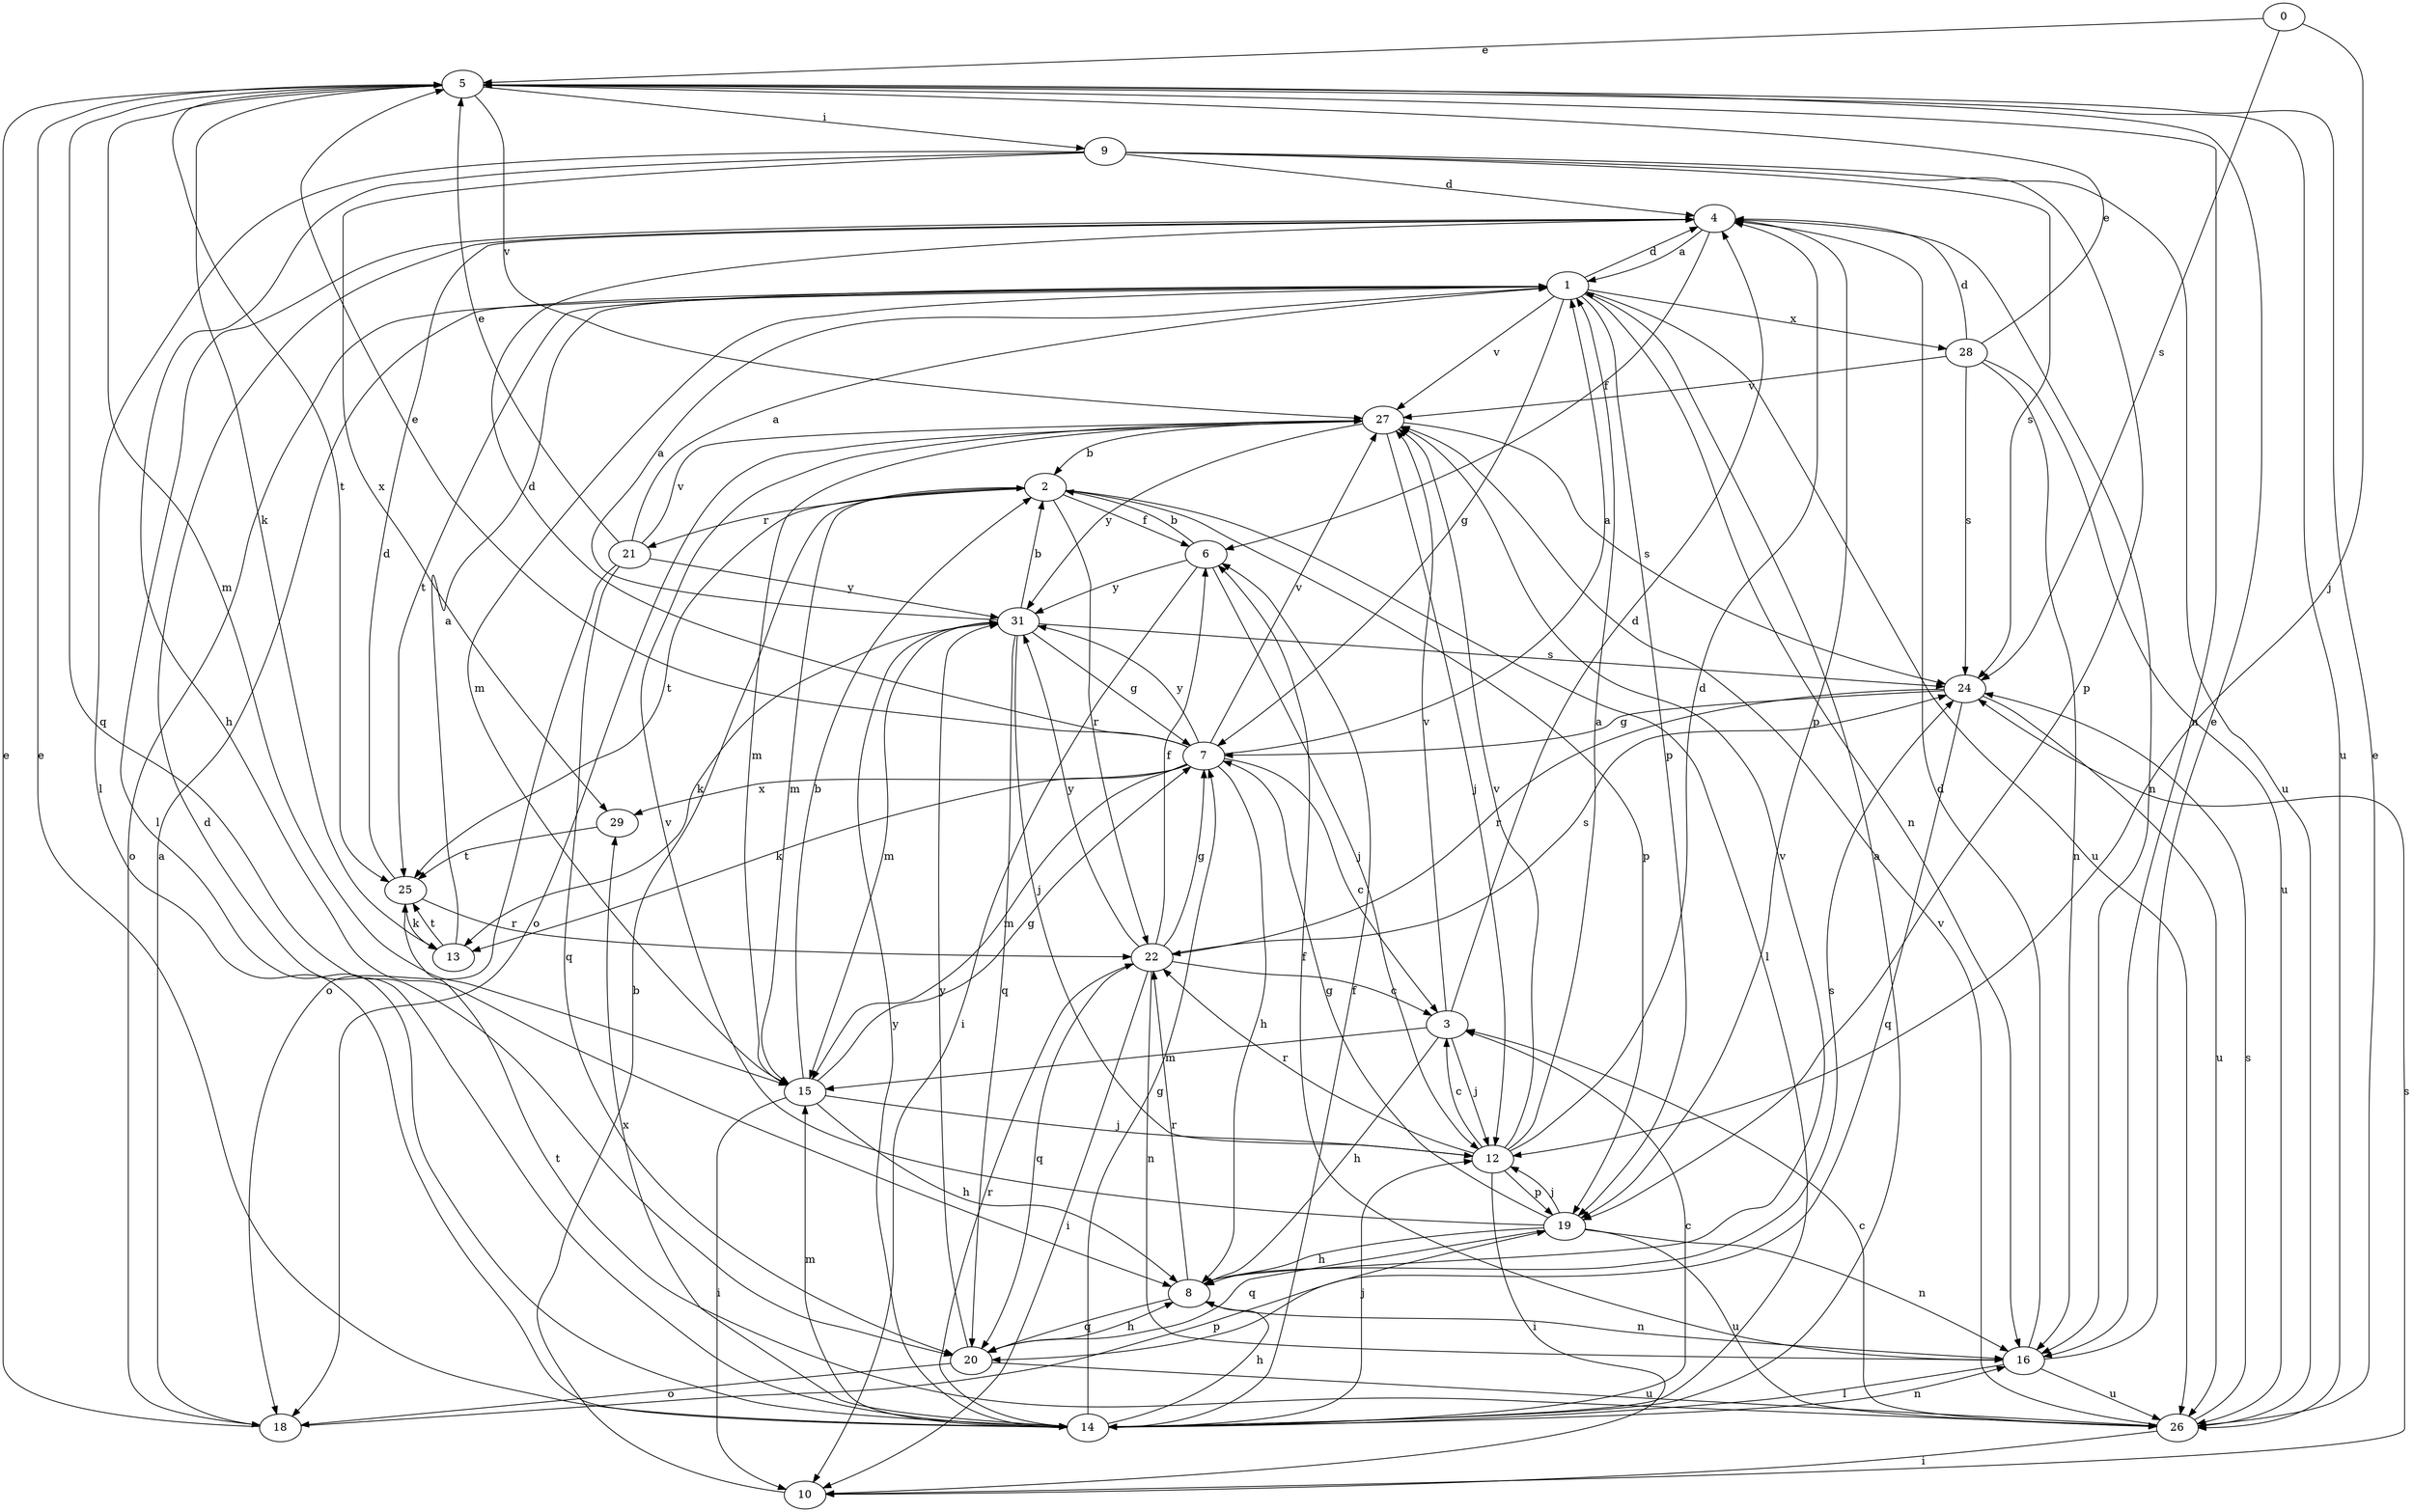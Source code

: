 strict digraph  {
0;
1;
2;
3;
4;
5;
6;
7;
8;
9;
10;
12;
13;
14;
15;
16;
18;
19;
20;
21;
22;
24;
25;
26;
27;
28;
29;
31;
0 -> 5  [label=e];
0 -> 12  [label=j];
0 -> 24  [label=s];
1 -> 4  [label=d];
1 -> 7  [label=g];
1 -> 15  [label=m];
1 -> 16  [label=n];
1 -> 18  [label=o];
1 -> 19  [label=p];
1 -> 25  [label=t];
1 -> 26  [label=u];
1 -> 27  [label=v];
1 -> 28  [label=x];
2 -> 6  [label=f];
2 -> 14  [label=l];
2 -> 15  [label=m];
2 -> 19  [label=p];
2 -> 21  [label=r];
2 -> 22  [label=r];
2 -> 25  [label=t];
3 -> 4  [label=d];
3 -> 8  [label=h];
3 -> 12  [label=j];
3 -> 15  [label=m];
3 -> 27  [label=v];
4 -> 1  [label=a];
4 -> 6  [label=f];
4 -> 14  [label=l];
4 -> 16  [label=n];
4 -> 19  [label=p];
5 -> 9  [label=i];
5 -> 13  [label=k];
5 -> 15  [label=m];
5 -> 16  [label=n];
5 -> 20  [label=q];
5 -> 25  [label=t];
5 -> 26  [label=u];
5 -> 27  [label=v];
6 -> 2  [label=b];
6 -> 10  [label=i];
6 -> 12  [label=j];
6 -> 31  [label=y];
7 -> 1  [label=a];
7 -> 3  [label=c];
7 -> 4  [label=d];
7 -> 5  [label=e];
7 -> 8  [label=h];
7 -> 13  [label=k];
7 -> 15  [label=m];
7 -> 27  [label=v];
7 -> 29  [label=x];
7 -> 31  [label=y];
8 -> 16  [label=n];
8 -> 20  [label=q];
8 -> 22  [label=r];
8 -> 24  [label=s];
8 -> 27  [label=v];
9 -> 4  [label=d];
9 -> 8  [label=h];
9 -> 14  [label=l];
9 -> 19  [label=p];
9 -> 24  [label=s];
9 -> 26  [label=u];
9 -> 29  [label=x];
10 -> 2  [label=b];
10 -> 24  [label=s];
12 -> 1  [label=a];
12 -> 3  [label=c];
12 -> 4  [label=d];
12 -> 10  [label=i];
12 -> 19  [label=p];
12 -> 22  [label=r];
12 -> 27  [label=v];
13 -> 1  [label=a];
13 -> 25  [label=t];
14 -> 1  [label=a];
14 -> 3  [label=c];
14 -> 4  [label=d];
14 -> 5  [label=e];
14 -> 6  [label=f];
14 -> 7  [label=g];
14 -> 8  [label=h];
14 -> 12  [label=j];
14 -> 15  [label=m];
14 -> 16  [label=n];
14 -> 22  [label=r];
14 -> 29  [label=x];
14 -> 31  [label=y];
15 -> 2  [label=b];
15 -> 7  [label=g];
15 -> 8  [label=h];
15 -> 10  [label=i];
15 -> 12  [label=j];
16 -> 4  [label=d];
16 -> 5  [label=e];
16 -> 6  [label=f];
16 -> 14  [label=l];
16 -> 26  [label=u];
18 -> 1  [label=a];
18 -> 5  [label=e];
18 -> 19  [label=p];
19 -> 7  [label=g];
19 -> 8  [label=h];
19 -> 12  [label=j];
19 -> 16  [label=n];
19 -> 20  [label=q];
19 -> 26  [label=u];
19 -> 27  [label=v];
20 -> 8  [label=h];
20 -> 18  [label=o];
20 -> 26  [label=u];
20 -> 31  [label=y];
21 -> 1  [label=a];
21 -> 5  [label=e];
21 -> 18  [label=o];
21 -> 20  [label=q];
21 -> 27  [label=v];
21 -> 31  [label=y];
22 -> 3  [label=c];
22 -> 6  [label=f];
22 -> 7  [label=g];
22 -> 10  [label=i];
22 -> 16  [label=n];
22 -> 20  [label=q];
22 -> 24  [label=s];
22 -> 31  [label=y];
24 -> 7  [label=g];
24 -> 20  [label=q];
24 -> 22  [label=r];
24 -> 26  [label=u];
25 -> 4  [label=d];
25 -> 13  [label=k];
25 -> 22  [label=r];
26 -> 3  [label=c];
26 -> 5  [label=e];
26 -> 10  [label=i];
26 -> 24  [label=s];
26 -> 25  [label=t];
26 -> 27  [label=v];
27 -> 2  [label=b];
27 -> 12  [label=j];
27 -> 15  [label=m];
27 -> 18  [label=o];
27 -> 24  [label=s];
27 -> 31  [label=y];
28 -> 4  [label=d];
28 -> 5  [label=e];
28 -> 16  [label=n];
28 -> 24  [label=s];
28 -> 26  [label=u];
28 -> 27  [label=v];
29 -> 25  [label=t];
31 -> 1  [label=a];
31 -> 2  [label=b];
31 -> 7  [label=g];
31 -> 12  [label=j];
31 -> 13  [label=k];
31 -> 15  [label=m];
31 -> 20  [label=q];
31 -> 24  [label=s];
}
